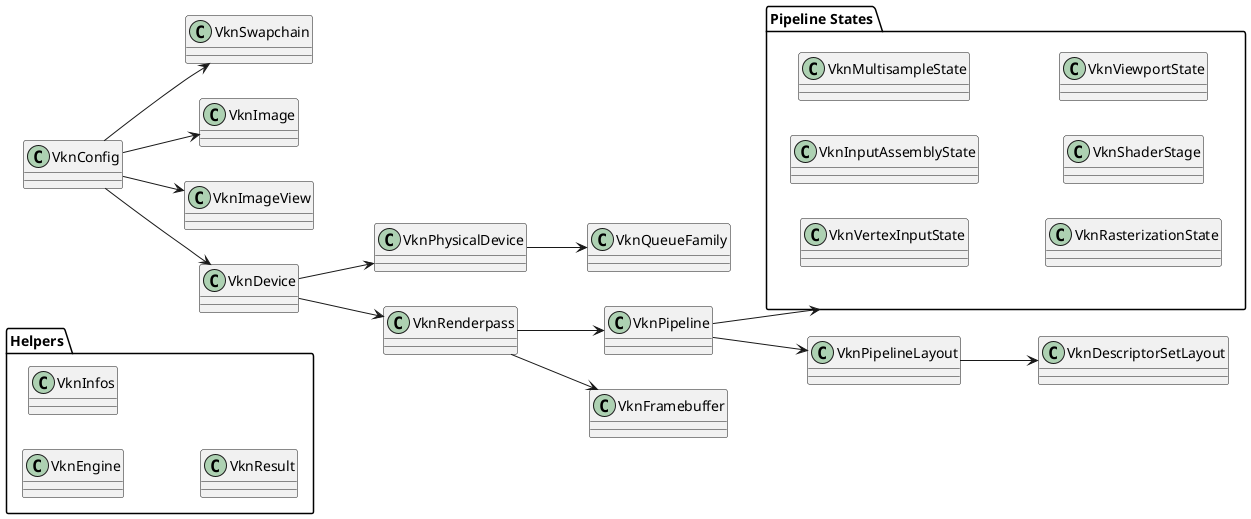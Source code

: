 @startuml
' Enforce left-to-right layout for better organization
left to right direction

' Grouping Helpers logically
package "Helpers" {
    class VknEngine
    class VknInfos
    class VknResult
}

' Main core classes
'class VknConfig
'class VknDevice
'class VknRenderpass
class VknPipeline

' Supporting device-specific structures
class VknPhysicalDevice
class VknQueueFamily

' Swapchain-related components
class VknSwapchain
class VknImage
class VknImageView
class VknFramebuffer

' Pipeline States grouped explicitly
package "Pipeline States" {
    class VknVertexInputState
    class VknInputAssemblyState
    class VknMultisampleState
    class VknRasterizationState
    class VknShaderStage
    class VknViewportState
}

' Additional pipeline layout configurations
class VknPipelineLayout
class VknDescriptorSetLayout

' Logical associations and dependencies
VknConfig --> VknDevice
VknConfig --> VknSwapchain
VknConfig --> VknImageView
VknConfig --> VknImage
VknDevice --> VknPhysicalDevice
VknPhysicalDevice --> VknQueueFamily
VknDevice --> VknRenderpass
VknRenderpass --> VknPipeline
VknRenderpass --> VknFramebuffer
VknPipeline --> VknPipelineLayout
VknPipeline --> "Pipeline States"
VknPipelineLayout --> VknDescriptorSetLayout
@enduml
